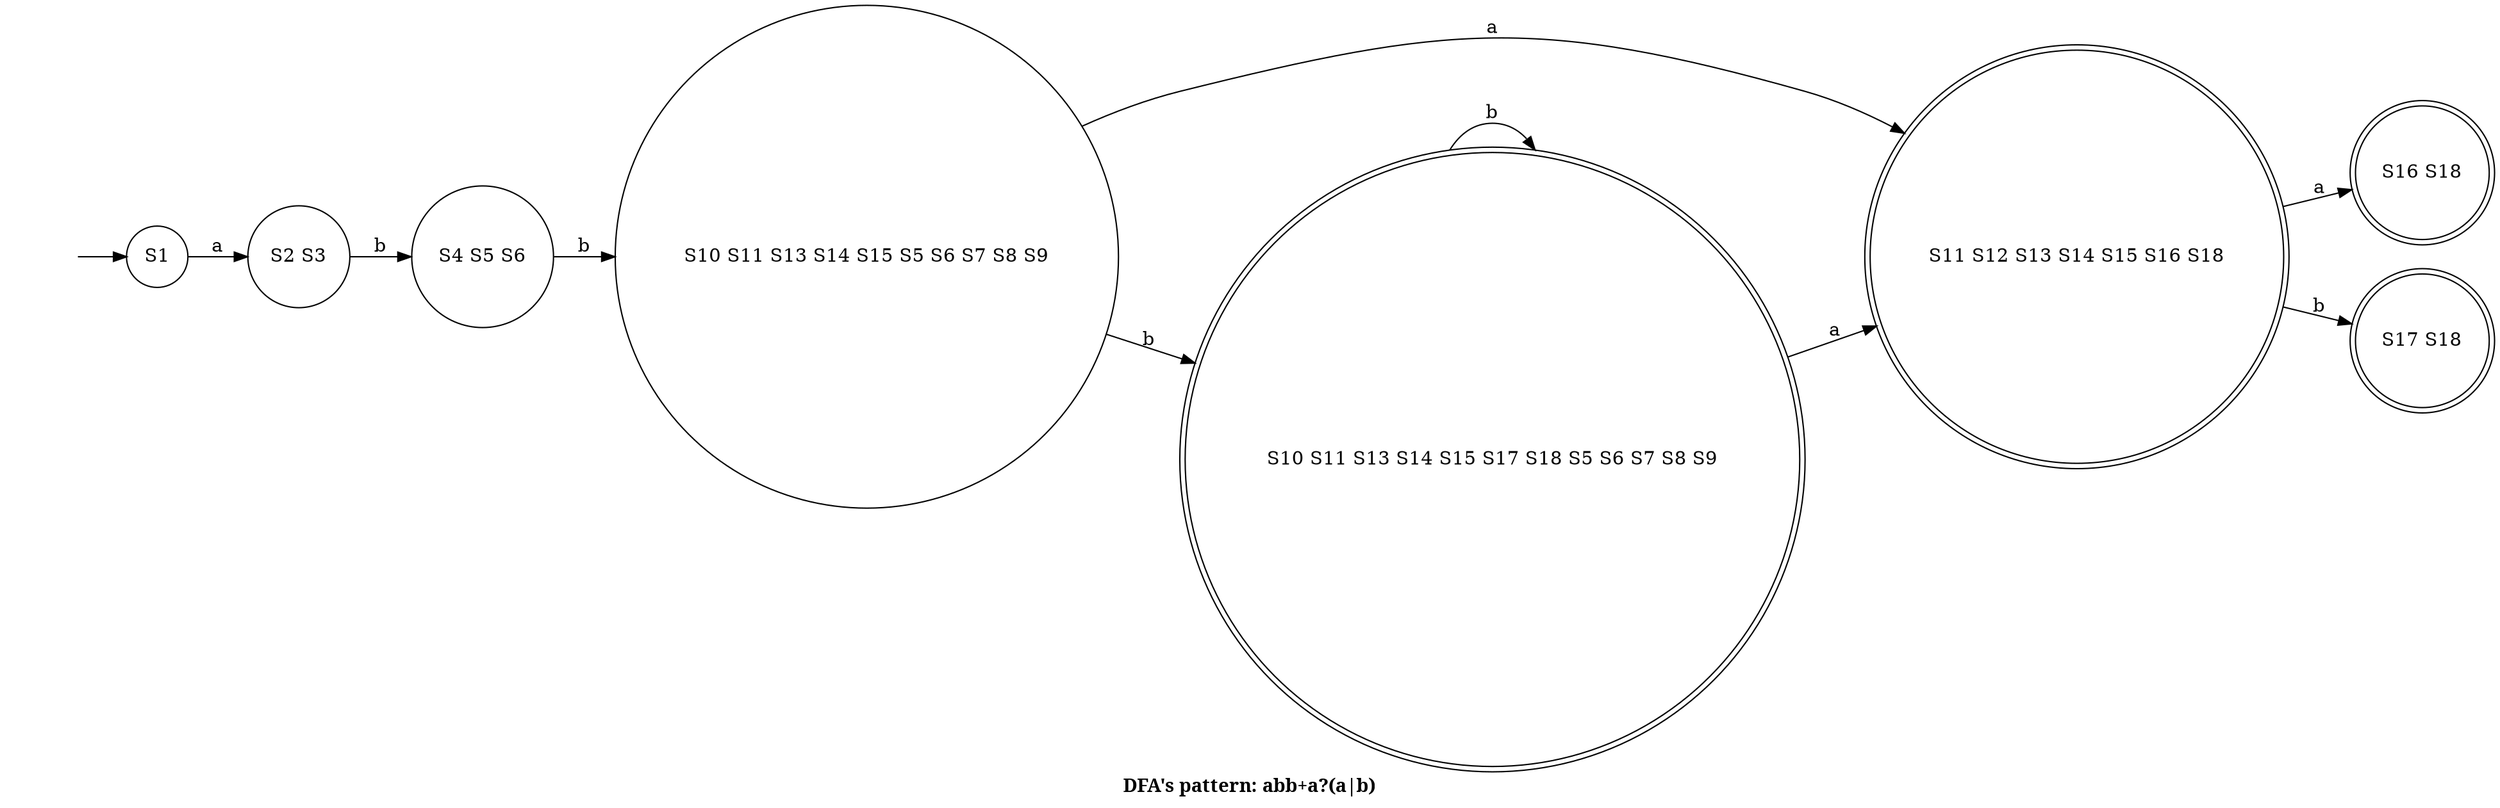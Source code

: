digraph DFA {
	"" [shape=none]
	"" -> S1
	S1 [shape=circle]
	S1 -> "S2 S3" [label=a]
	"S2 S3" [shape=circle]
	"S2 S3" -> "S4 S5 S6" [label=b]
	"S4 S5 S6" [shape=circle]
	"S4 S5 S6" -> "S10 S11 S13 S14 S15 S5 S6 S7 S8 S9" [label=b]
	"S10 S11 S13 S14 S15 S5 S6 S7 S8 S9" [shape=circle]
	"S10 S11 S13 S14 S15 S5 S6 S7 S8 S9" -> "S11 S12 S13 S14 S15 S16 S18" [label=a]
	"S10 S11 S13 S14 S15 S5 S6 S7 S8 S9" -> "S10 S11 S13 S14 S15 S17 S18 S5 S6 S7 S8 S9" [label=b]
	"S11 S12 S13 S14 S15 S16 S18" [shape=doublecircle]
	"S11 S12 S13 S14 S15 S16 S18" -> "S16 S18" [label=a]
	"S11 S12 S13 S14 S15 S16 S18" -> "S17 S18" [label=b]
	"S10 S11 S13 S14 S15 S17 S18 S5 S6 S7 S8 S9" [shape=doublecircle]
	"S10 S11 S13 S14 S15 S17 S18 S5 S6 S7 S8 S9" -> "S11 S12 S13 S14 S15 S16 S18" [label=a]
	"S10 S11 S13 S14 S15 S17 S18 S5 S6 S7 S8 S9" -> "S10 S11 S13 S14 S15 S17 S18 S5 S6 S7 S8 S9" [label=b]
	"S16 S18" [shape=doublecircle]
	"S17 S18" [shape=doublecircle]
	fontname=bold label="DFA's pattern: abb+a?(a|b)" rankdir=LR
}
